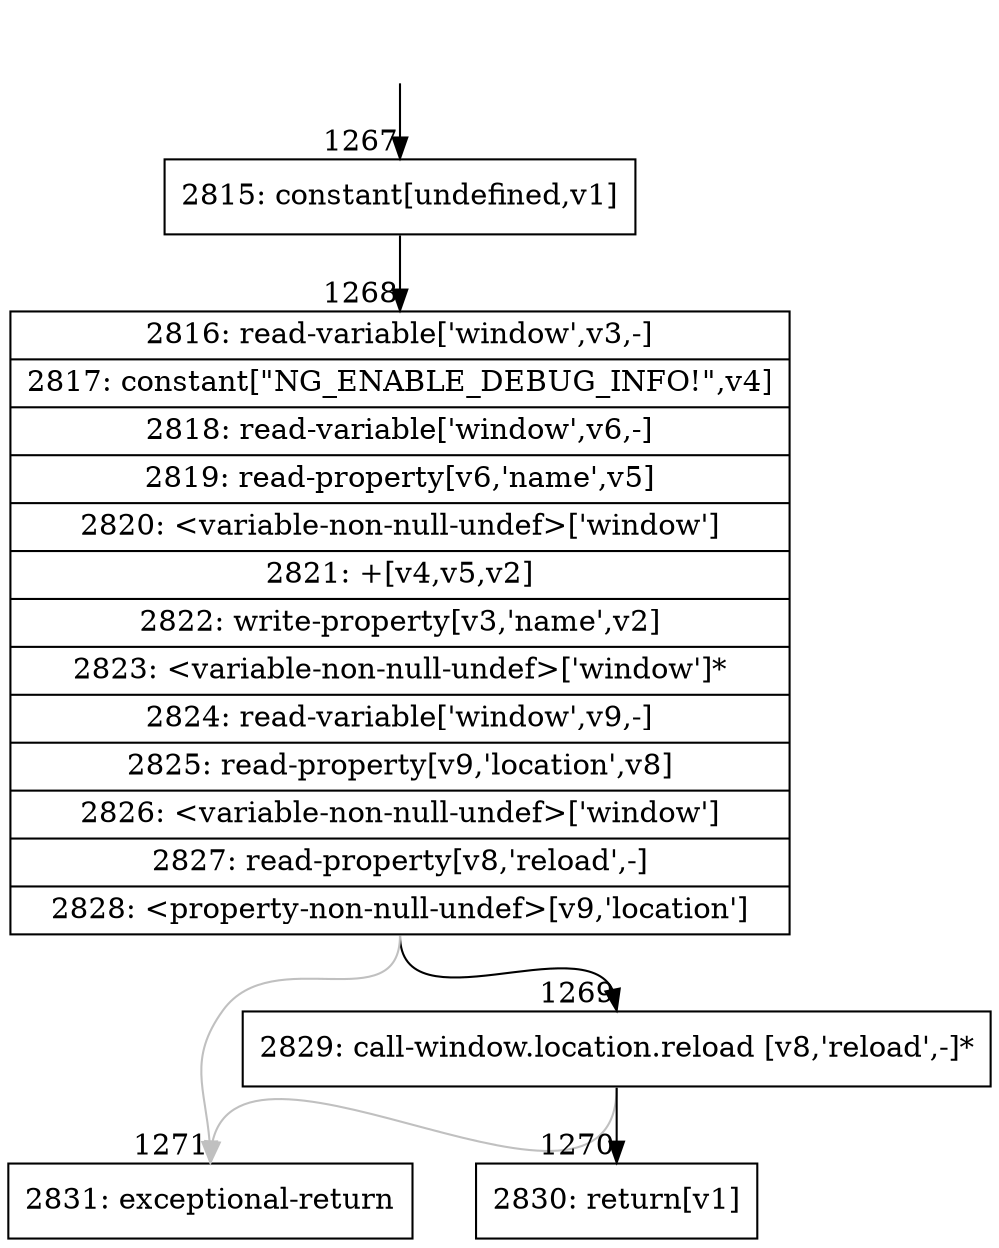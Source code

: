 digraph {
rankdir="TD"
BB_entry91[shape=none,label=""];
BB_entry91 -> BB1267 [tailport=s, headport=n, headlabel="    1267"]
BB1267 [shape=record label="{2815: constant[undefined,v1]}" ] 
BB1267 -> BB1268 [tailport=s, headport=n, headlabel="      1268"]
BB1268 [shape=record label="{2816: read-variable['window',v3,-]|2817: constant[\"NG_ENABLE_DEBUG_INFO!\",v4]|2818: read-variable['window',v6,-]|2819: read-property[v6,'name',v5]|2820: \<variable-non-null-undef\>['window']|2821: +[v4,v5,v2]|2822: write-property[v3,'name',v2]|2823: \<variable-non-null-undef\>['window']*|2824: read-variable['window',v9,-]|2825: read-property[v9,'location',v8]|2826: \<variable-non-null-undef\>['window']|2827: read-property[v8,'reload',-]|2828: \<property-non-null-undef\>[v9,'location']}" ] 
BB1268 -> BB1269 [tailport=s, headport=n, headlabel="      1269"]
BB1268 -> BB1271 [tailport=s, headport=n, color=gray, headlabel="      1271"]
BB1269 [shape=record label="{2829: call-window.location.reload [v8,'reload',-]*}" ] 
BB1269 -> BB1270 [tailport=s, headport=n, headlabel="      1270"]
BB1269 -> BB1271 [tailport=s, headport=n, color=gray]
BB1270 [shape=record label="{2830: return[v1]}" ] 
BB1271 [shape=record label="{2831: exceptional-return}" ] 
//#$~ 1679
}
